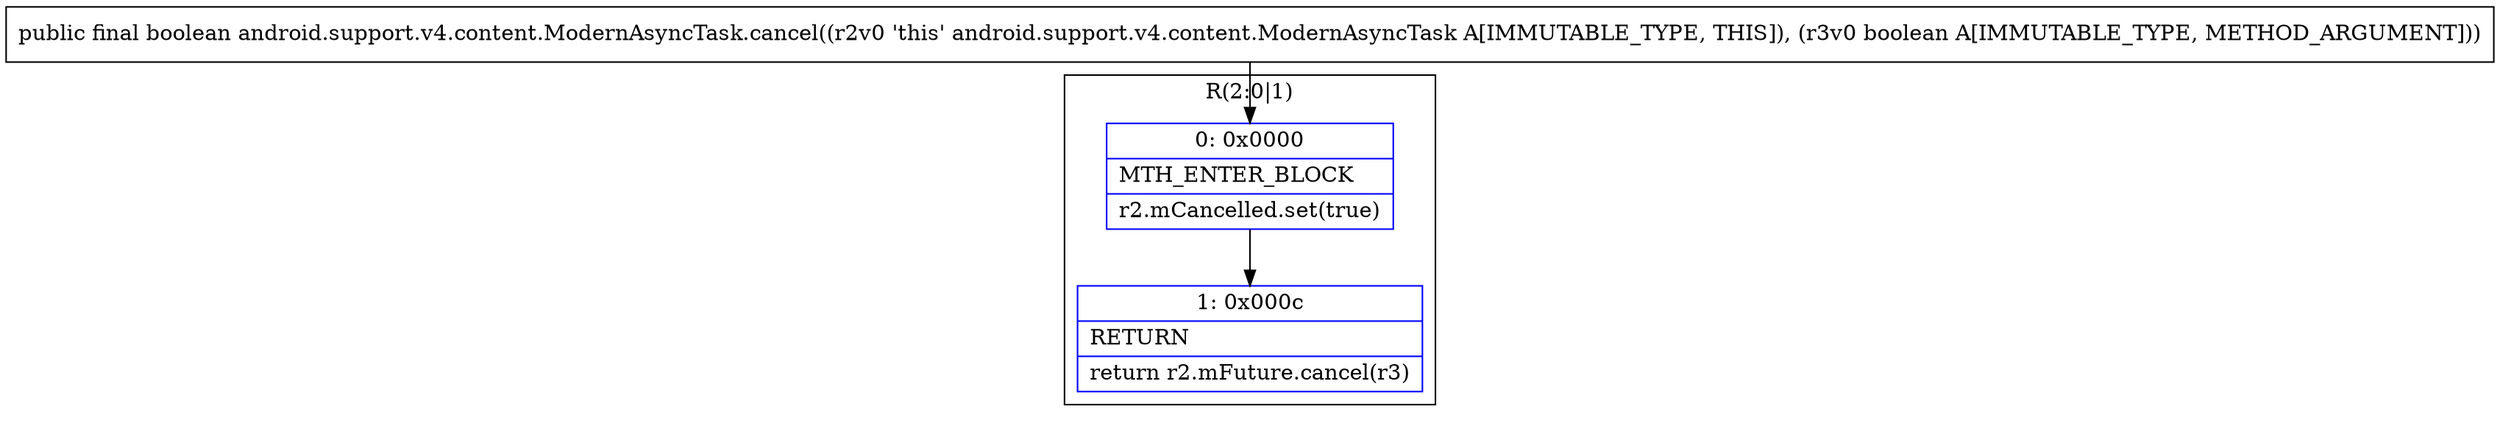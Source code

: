 digraph "CFG forandroid.support.v4.content.ModernAsyncTask.cancel(Z)Z" {
subgraph cluster_Region_1330005666 {
label = "R(2:0|1)";
node [shape=record,color=blue];
Node_0 [shape=record,label="{0\:\ 0x0000|MTH_ENTER_BLOCK\l|r2.mCancelled.set(true)\l}"];
Node_1 [shape=record,label="{1\:\ 0x000c|RETURN\l|return r2.mFuture.cancel(r3)\l}"];
}
MethodNode[shape=record,label="{public final boolean android.support.v4.content.ModernAsyncTask.cancel((r2v0 'this' android.support.v4.content.ModernAsyncTask A[IMMUTABLE_TYPE, THIS]), (r3v0 boolean A[IMMUTABLE_TYPE, METHOD_ARGUMENT])) }"];
MethodNode -> Node_0;
Node_0 -> Node_1;
}

